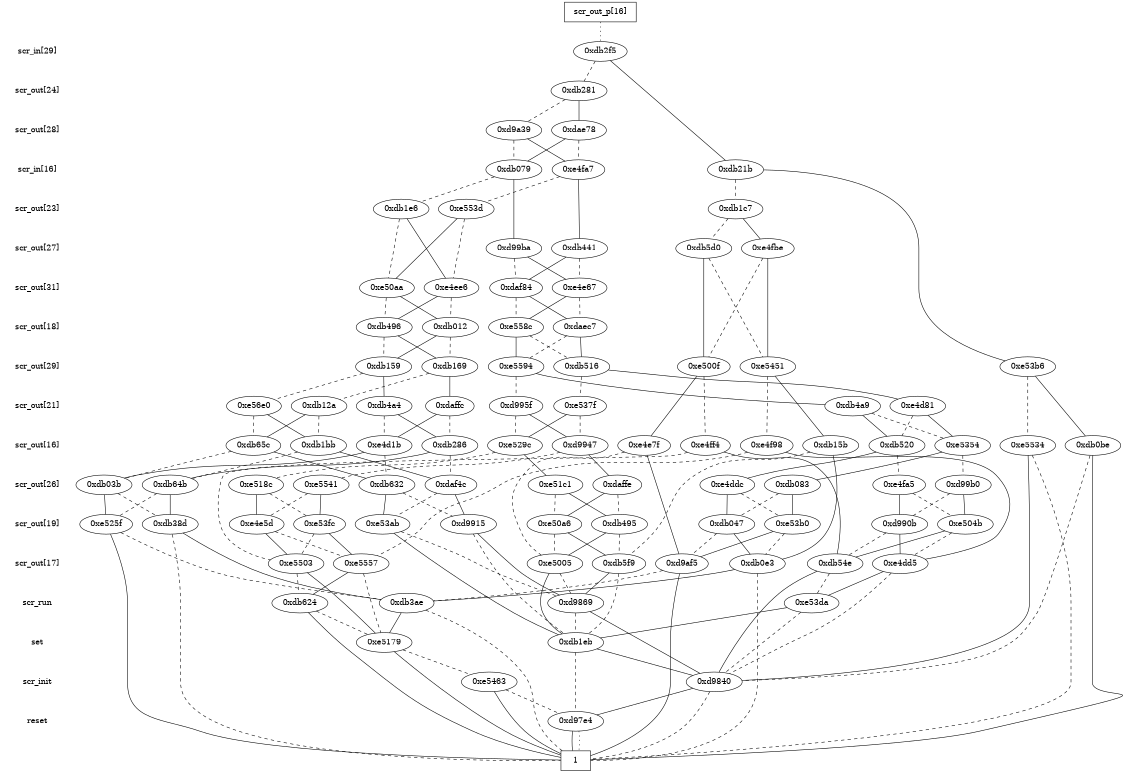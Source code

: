 digraph "DD" {
size = "7.5,10"
center = true;
edge [dir = none];
{ node [shape = plaintext];
  edge [style = invis];
  "CONST NODES" [style = invis];
" scr_in[29] " -> " scr_out[24] " -> " scr_out[28] " -> " scr_in[16] " -> " scr_out[23] " -> " scr_out[27] " -> " scr_out[31] " -> " scr_out[18] " -> " scr_out[29] " -> " scr_out[21] " -> " scr_out[16] " -> " scr_out[26] " -> " scr_out[19] " -> " scr_out[17] " -> " scr_run " -> " set " -> " scr_init " -> " reset " -> "CONST NODES"; 
}
{ rank = same; node [shape = box]; edge [style = invis];
"  scr_out_p[16]  "; }
{ rank = same; " scr_in[29] ";
"0xdb2f5";
}
{ rank = same; " scr_out[24] ";
"0xdb281";
}
{ rank = same; " scr_out[28] ";
"0xd9a39";
"0xdae78";
}
{ rank = same; " scr_in[16] ";
"0xdb079";
"0xe4fa7";
"0xdb21b";
}
{ rank = same; " scr_out[23] ";
"0xdb1e6";
"0xe553d";
"0xdb1c7";
}
{ rank = same; " scr_out[27] ";
"0xdb5d0";
"0xdb441";
"0xe4fbe";
"0xd99ba";
}
{ rank = same; " scr_out[31] ";
"0xdaf84";
"0xe4e67";
"0xe50aa";
"0xe4ee6";
}
{ rank = same; " scr_out[18] ";
"0xe558c";
"0xdb496";
"0xdb012";
"0xdaec7";
}
{ rank = same; " scr_out[29] ";
"0xe500f";
"0xe5451";
"0xdb169";
"0xdb159";
"0xdb516";
"0xe5594";
"0xe53b6";
}
{ rank = same; " scr_out[21] ";
"0xdb4a9";
"0xe56e0";
"0xd995f";
"0xe537f";
"0xdaffc";
"0xdb12a";
"0xdb4a4";
"0xe4d81";
}
{ rank = same; " scr_out[16] ";
"0xdb1bb";
"0xe4d1b";
"0xe4f98";
"0xdb520";
"0xdb15b";
"0xe5354";
"0xe4ff4";
"0xe5534";
"0xe4e7f";
"0xdb0be";
"0xdb286";
"0xe529c";
"0xdb65c";
"0xd9947";
}
{ rank = same; " scr_out[26] ";
"0xdaf4c";
"0xd99b0";
"0xdb083";
"0xdaffe";
"0xdb632";
"0xdb03b";
"0xe4ddc";
"0xdb64b";
"0xe4fa5";
"0xe518c";
"0xe51c1";
"0xe5541";
}
{ rank = same; " scr_out[19] ";
"0xe525f";
"0xd9915";
"0xdb38d";
"0xe504b";
"0xe53fc";
"0xd990b";
"0xe50a6";
"0xe53ab";
"0xdb047";
"0xe4e5d";
"0xe53b0";
"0xdb495";
}
{ rank = same; " scr_out[17] ";
"0xe5503";
"0xd9af5";
"0xe4dd5";
"0xdb5f9";
"0xdb0e3";
"0xe5005";
"0xdb54e";
"0xe5557";
}
{ rank = same; " scr_run ";
"0xe53da";
"0xdb3ae";
"0xd9869";
"0xdb624";
}
{ rank = same; " set ";
"0xe5179";
"0xdb1eb";
}
{ rank = same; " scr_init ";
"0xe5463";
"0xd9840";
}
{ rank = same; " reset ";
"0xd97e4";
}
{ rank = same; "CONST NODES";
{ node [shape = box]; "0xd979d";
}
}
"  scr_out_p[16]  " -> "0xdb2f5" [style = dotted];
"0xdb2f5" -> "0xdb21b";
"0xdb2f5" -> "0xdb281" [style = dashed];
"0xdb281" -> "0xdae78";
"0xdb281" -> "0xd9a39" [style = dashed];
"0xd9a39" -> "0xe4fa7";
"0xd9a39" -> "0xdb079" [style = dashed];
"0xdae78" -> "0xdb079";
"0xdae78" -> "0xe4fa7" [style = dashed];
"0xdb079" -> "0xd99ba";
"0xdb079" -> "0xdb1e6" [style = dashed];
"0xe4fa7" -> "0xdb441";
"0xe4fa7" -> "0xe553d" [style = dashed];
"0xdb21b" -> "0xe53b6";
"0xdb21b" -> "0xdb1c7" [style = dashed];
"0xdb1e6" -> "0xe4ee6";
"0xdb1e6" -> "0xe50aa" [style = dashed];
"0xe553d" -> "0xe50aa";
"0xe553d" -> "0xe4ee6" [style = dashed];
"0xdb1c7" -> "0xe4fbe";
"0xdb1c7" -> "0xdb5d0" [style = dashed];
"0xdb5d0" -> "0xe500f";
"0xdb5d0" -> "0xe5451" [style = dashed];
"0xdb441" -> "0xdaf84";
"0xdb441" -> "0xe4e67" [style = dashed];
"0xe4fbe" -> "0xe5451";
"0xe4fbe" -> "0xe500f" [style = dashed];
"0xd99ba" -> "0xe4e67";
"0xd99ba" -> "0xdaf84" [style = dashed];
"0xdaf84" -> "0xdaec7";
"0xdaf84" -> "0xe558c" [style = dashed];
"0xe4e67" -> "0xe558c";
"0xe4e67" -> "0xdaec7" [style = dashed];
"0xe50aa" -> "0xdb012";
"0xe50aa" -> "0xdb496" [style = dashed];
"0xe4ee6" -> "0xdb496";
"0xe4ee6" -> "0xdb012" [style = dashed];
"0xe558c" -> "0xe5594";
"0xe558c" -> "0xdb516" [style = dashed];
"0xdb496" -> "0xdb169";
"0xdb496" -> "0xdb159" [style = dashed];
"0xdb012" -> "0xdb159";
"0xdb012" -> "0xdb169" [style = dashed];
"0xdaec7" -> "0xdb516";
"0xdaec7" -> "0xe5594" [style = dashed];
"0xe500f" -> "0xe4e7f";
"0xe500f" -> "0xe4ff4" [style = dashed];
"0xe5451" -> "0xdb15b";
"0xe5451" -> "0xe4f98" [style = dashed];
"0xdb169" -> "0xdaffc";
"0xdb169" -> "0xdb12a" [style = dashed];
"0xdb159" -> "0xdb4a4";
"0xdb159" -> "0xe56e0" [style = dashed];
"0xdb516" -> "0xe4d81";
"0xdb516" -> "0xe537f" [style = dashed];
"0xe5594" -> "0xdb4a9";
"0xe5594" -> "0xd995f" [style = dashed];
"0xe53b6" -> "0xdb0be";
"0xe53b6" -> "0xe5534" [style = dashed];
"0xdb4a9" -> "0xdb520";
"0xdb4a9" -> "0xe5354" [style = dashed];
"0xe56e0" -> "0xdb1bb";
"0xe56e0" -> "0xdb65c" [style = dashed];
"0xd995f" -> "0xd9947";
"0xd995f" -> "0xe529c" [style = dashed];
"0xe537f" -> "0xe529c";
"0xe537f" -> "0xd9947" [style = dashed];
"0xdaffc" -> "0xe4d1b";
"0xdaffc" -> "0xdb286" [style = dashed];
"0xdb12a" -> "0xdb65c";
"0xdb12a" -> "0xdb1bb" [style = dashed];
"0xdb4a4" -> "0xdb286";
"0xdb4a4" -> "0xe4d1b" [style = dashed];
"0xe4d81" -> "0xe5354";
"0xe4d81" -> "0xdb520" [style = dashed];
"0xdb1bb" -> "0xdaf4c";
"0xdb1bb" -> "0xdb64b" [style = dashed];
"0xe4d1b" -> "0xdb03b";
"0xe4d1b" -> "0xdb632" [style = dashed];
"0xe4f98" -> "0xe4dd5";
"0xe4f98" -> "0xe5557" [style = dashed];
"0xdb520" -> "0xe4ddc";
"0xdb520" -> "0xe4fa5" [style = dashed];
"0xdb15b" -> "0xdb0e3";
"0xdb15b" -> "0xdb5f9" [style = dashed];
"0xe5354" -> "0xdb083";
"0xe5354" -> "0xd99b0" [style = dashed];
"0xe4ff4" -> "0xdb54e";
"0xe4ff4" -> "0xe5503" [style = dashed];
"0xe5534" -> "0xd9840";
"0xe5534" -> "0xd979d" [style = dashed];
"0xe4e7f" -> "0xd9af5";
"0xe4e7f" -> "0xe5005" [style = dashed];
"0xdb0be" -> "0xd979d";
"0xdb0be" -> "0xd9840" [style = dashed];
"0xdb286" -> "0xdb64b";
"0xdb286" -> "0xdaf4c" [style = dashed];
"0xe529c" -> "0xe51c1";
"0xe529c" -> "0xe518c" [style = dashed];
"0xdb65c" -> "0xdb632";
"0xdb65c" -> "0xdb03b" [style = dashed];
"0xd9947" -> "0xdaffe";
"0xd9947" -> "0xe5541" [style = dashed];
"0xdaf4c" -> "0xd9915";
"0xdaf4c" -> "0xe53ab" [style = dashed];
"0xd99b0" -> "0xe504b";
"0xd99b0" -> "0xd990b" [style = dashed];
"0xdb083" -> "0xe53b0";
"0xdb083" -> "0xdb047" [style = dashed];
"0xdaffe" -> "0xe50a6";
"0xdaffe" -> "0xdb495" [style = dashed];
"0xdb632" -> "0xe53ab";
"0xdb632" -> "0xd9915" [style = dashed];
"0xdb03b" -> "0xe525f";
"0xdb03b" -> "0xdb38d" [style = dashed];
"0xe4ddc" -> "0xdb047";
"0xe4ddc" -> "0xe53b0" [style = dashed];
"0xdb64b" -> "0xdb38d";
"0xdb64b" -> "0xe525f" [style = dashed];
"0xe4fa5" -> "0xd990b";
"0xe4fa5" -> "0xe504b" [style = dashed];
"0xe518c" -> "0xe4e5d";
"0xe518c" -> "0xe53fc" [style = dashed];
"0xe51c1" -> "0xdb495";
"0xe51c1" -> "0xe50a6" [style = dashed];
"0xe5541" -> "0xe53fc";
"0xe5541" -> "0xe4e5d" [style = dashed];
"0xe525f" -> "0xd979d";
"0xe525f" -> "0xdb3ae" [style = dashed];
"0xd9915" -> "0xd9869";
"0xd9915" -> "0xdb1eb" [style = dashed];
"0xdb38d" -> "0xdb3ae";
"0xdb38d" -> "0xd979d" [style = dashed];
"0xe504b" -> "0xdb54e";
"0xe504b" -> "0xe4dd5" [style = dashed];
"0xe53fc" -> "0xe5557";
"0xe53fc" -> "0xe5503" [style = dashed];
"0xd990b" -> "0xe4dd5";
"0xd990b" -> "0xdb54e" [style = dashed];
"0xe50a6" -> "0xdb5f9";
"0xe50a6" -> "0xe5005" [style = dashed];
"0xe53ab" -> "0xdb1eb";
"0xe53ab" -> "0xd9869" [style = dashed];
"0xdb047" -> "0xdb0e3";
"0xdb047" -> "0xd9af5" [style = dashed];
"0xe4e5d" -> "0xe5503";
"0xe4e5d" -> "0xe5557" [style = dashed];
"0xe53b0" -> "0xd9af5";
"0xe53b0" -> "0xdb0e3" [style = dashed];
"0xdb495" -> "0xe5005";
"0xdb495" -> "0xdb5f9" [style = dashed];
"0xe5503" -> "0xe5179";
"0xe5503" -> "0xdb624" [style = dashed];
"0xd9af5" -> "0xd979d";
"0xd9af5" -> "0xdb3ae" [style = dashed];
"0xe4dd5" -> "0xe53da";
"0xe4dd5" -> "0xd9840" [style = dashed];
"0xdb5f9" -> "0xd9869";
"0xdb5f9" -> "0xdb1eb" [style = dashed];
"0xdb0e3" -> "0xdb3ae";
"0xdb0e3" -> "0xd979d" [style = dashed];
"0xe5005" -> "0xdb1eb";
"0xe5005" -> "0xd9869" [style = dashed];
"0xdb54e" -> "0xd9840";
"0xdb54e" -> "0xe53da" [style = dashed];
"0xe5557" -> "0xdb624";
"0xe5557" -> "0xe5179" [style = dashed];
"0xe53da" -> "0xdb1eb";
"0xe53da" -> "0xd9840" [style = dashed];
"0xdb3ae" -> "0xe5179";
"0xdb3ae" -> "0xd979d" [style = dashed];
"0xd9869" -> "0xd9840";
"0xd9869" -> "0xdb1eb" [style = dashed];
"0xdb624" -> "0xd979d";
"0xdb624" -> "0xe5179" [style = dashed];
"0xe5179" -> "0xd979d";
"0xe5179" -> "0xe5463" [style = dashed];
"0xdb1eb" -> "0xd9840";
"0xdb1eb" -> "0xd97e4" [style = dashed];
"0xe5463" -> "0xd979d";
"0xe5463" -> "0xd97e4" [style = dashed];
"0xd9840" -> "0xd97e4";
"0xd9840" -> "0xd979d" [style = dashed];
"0xd97e4" -> "0xd979d";
"0xd97e4" -> "0xd979d" [style = dotted];
"0xd979d" [label = "1"];
}
